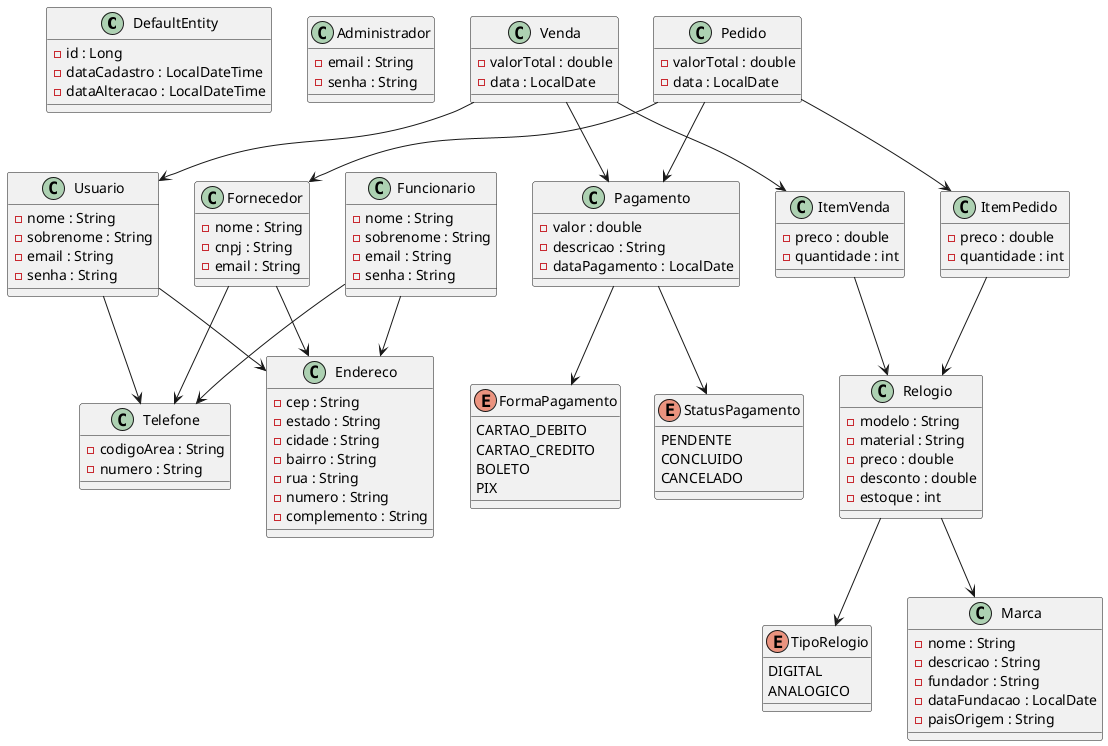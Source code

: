@startuml classes

class DefaultEntity {
    - id : Long
    - dataCadastro : LocalDateTime
    - dataAlteracao : LocalDateTime
}

class Administrador {
    - email : String
    - senha : String
}

class Usuario {
    - nome : String
    - sobrenome : String
    - email : String
    - senha : String
}

class Endereco {
    - cep : String
    - estado : String
    - cidade : String
    - bairro : String
    - rua : String
    - numero : String
    - complemento : String
}

class Relogio {
    - modelo : String
    - material : String
    - preco : double
    - desconto : double
    - estoque : int
}

enum TipoRelogio {
    DIGITAL
    ANALOGICO
}

class Marca {
    - nome : String
    - descricao : String
    - fundador : String
    - dataFundacao : LocalDate
    - paisOrigem : String
}

class Fornecedor {
    - nome : String
    - cnpj : String
    - email : String
}

class Telefone {
    - codigoArea : String
    - numero : String
}

class Venda {
    - valorTotal : double
    - data : LocalDate
}

class ItemVenda {
    - preco : double
    - quantidade : int
}

class Pedido {
    - valorTotal : double
    - data : LocalDate
}

class ItemPedido {
    - preco : double
    - quantidade : int
}

class Funcionario {
    - nome : String
    - sobrenome : String
    - email : String
    - senha : String
}

class Pagamento {
    - valor : double
    - descricao : String
    - dataPagamento : LocalDate
}

enum StatusPagamento {
    PENDENTE
    CONCLUIDO
    CANCELADO
}

enum FormaPagamento {
    CARTAO_DEBITO
    CARTAO_CREDITO
    BOLETO
    PIX
}

Usuario --> Telefone
Usuario --> Endereco

Funcionario --> Telefone
Funcionario --> Endereco

Fornecedor --> Telefone
Fornecedor --> Endereco

Relogio --> TipoRelogio
Relogio --> Marca

Venda --> Usuario
Venda --> Pagamento
Venda --> ItemVenda

ItemVenda --> Relogio

Pedido --> Fornecedor
Pedido --> Pagamento
Pedido --> ItemPedido

ItemPedido --> Relogio

Pagamento --> StatusPagamento
Pagamento --> FormaPagamento

@enduml